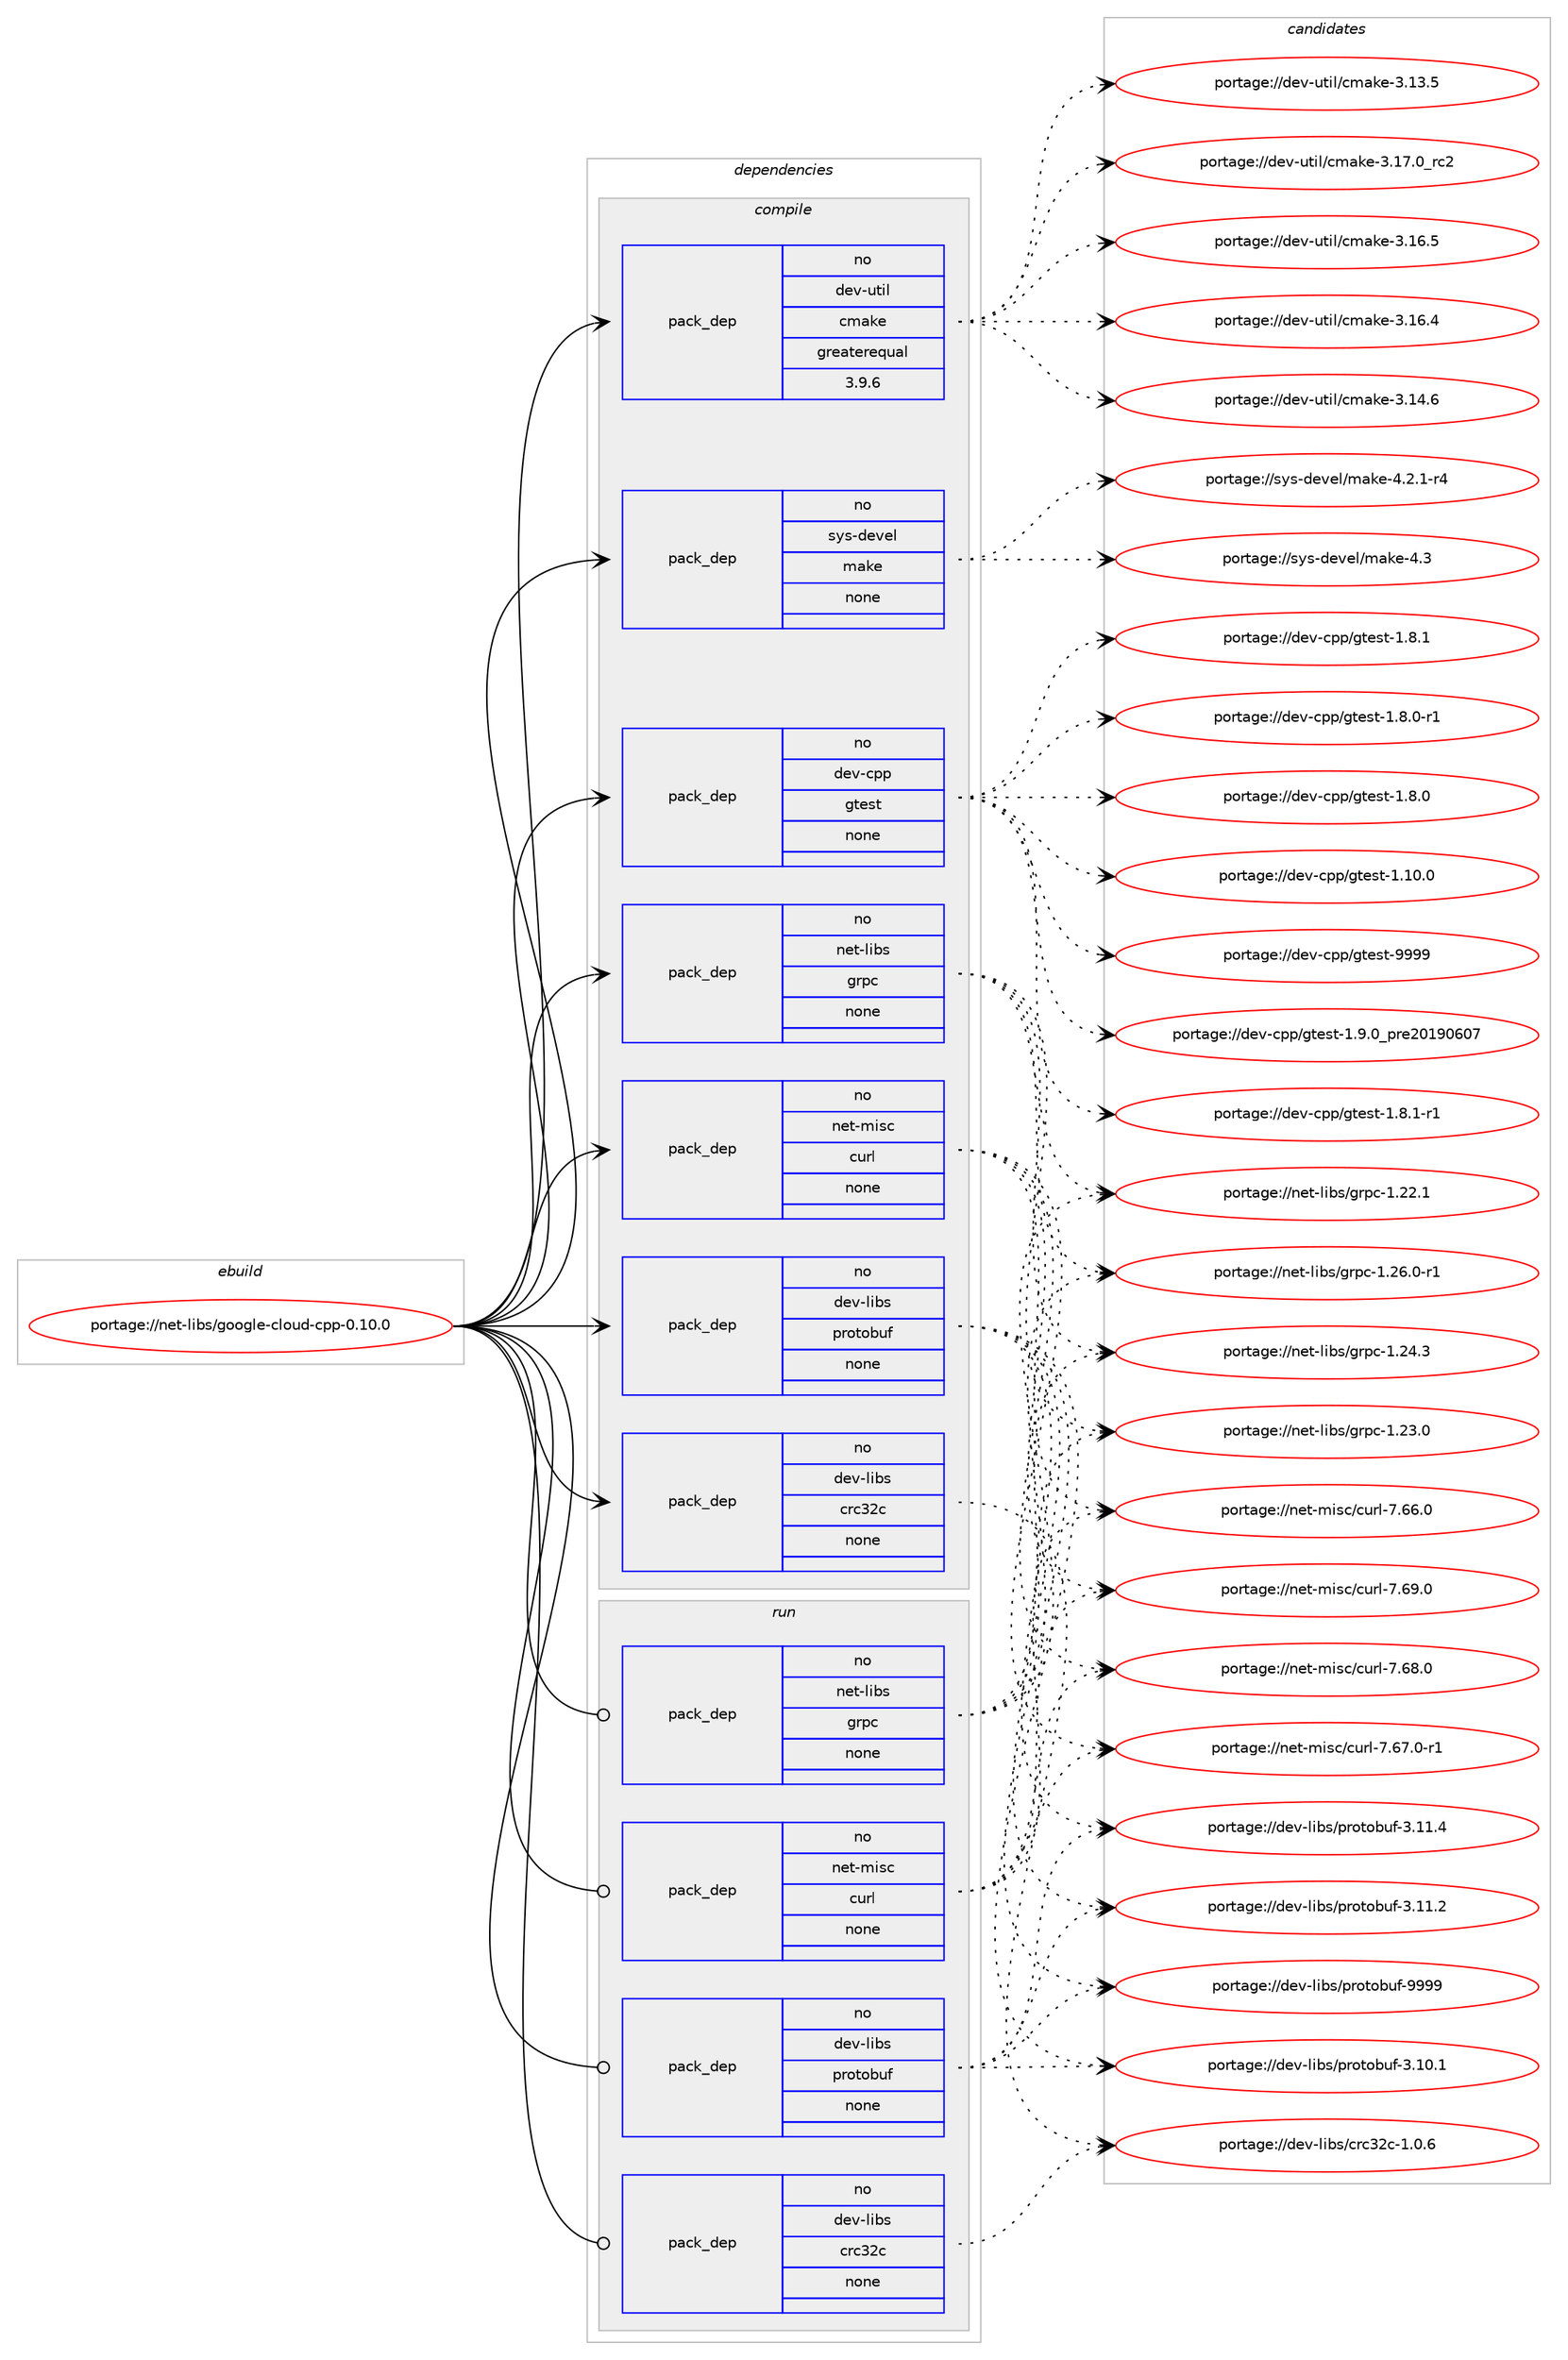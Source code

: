 digraph prolog {

# *************
# Graph options
# *************

newrank=true;
concentrate=true;
compound=true;
graph [rankdir=LR,fontname=Helvetica,fontsize=10,ranksep=1.5];#, ranksep=2.5, nodesep=0.2];
edge  [arrowhead=vee];
node  [fontname=Helvetica,fontsize=10];

# **********
# The ebuild
# **********

subgraph cluster_leftcol {
color=gray;
rank=same;
label=<<i>ebuild</i>>;
id [label="portage://net-libs/google-cloud-cpp-0.10.0", color=red, width=4, href="../net-libs/google-cloud-cpp-0.10.0.svg"];
}

# ****************
# The dependencies
# ****************

subgraph cluster_midcol {
color=gray;
label=<<i>dependencies</i>>;
subgraph cluster_compile {
fillcolor="#eeeeee";
style=filled;
label=<<i>compile</i>>;
subgraph pack46013 {
dependency58828 [label=<<TABLE BORDER="0" CELLBORDER="1" CELLSPACING="0" CELLPADDING="4" WIDTH="220"><TR><TD ROWSPAN="6" CELLPADDING="30">pack_dep</TD></TR><TR><TD WIDTH="110">no</TD></TR><TR><TD>dev-cpp</TD></TR><TR><TD>gtest</TD></TR><TR><TD>none</TD></TR><TR><TD></TD></TR></TABLE>>, shape=none, color=blue];
}
id:e -> dependency58828:w [weight=20,style="solid",arrowhead="vee"];
subgraph pack46014 {
dependency58829 [label=<<TABLE BORDER="0" CELLBORDER="1" CELLSPACING="0" CELLPADDING="4" WIDTH="220"><TR><TD ROWSPAN="6" CELLPADDING="30">pack_dep</TD></TR><TR><TD WIDTH="110">no</TD></TR><TR><TD>dev-libs</TD></TR><TR><TD>crc32c</TD></TR><TR><TD>none</TD></TR><TR><TD></TD></TR></TABLE>>, shape=none, color=blue];
}
id:e -> dependency58829:w [weight=20,style="solid",arrowhead="vee"];
subgraph pack46015 {
dependency58830 [label=<<TABLE BORDER="0" CELLBORDER="1" CELLSPACING="0" CELLPADDING="4" WIDTH="220"><TR><TD ROWSPAN="6" CELLPADDING="30">pack_dep</TD></TR><TR><TD WIDTH="110">no</TD></TR><TR><TD>dev-libs</TD></TR><TR><TD>protobuf</TD></TR><TR><TD>none</TD></TR><TR><TD></TD></TR></TABLE>>, shape=none, color=blue];
}
id:e -> dependency58830:w [weight=20,style="solid",arrowhead="vee"];
subgraph pack46016 {
dependency58831 [label=<<TABLE BORDER="0" CELLBORDER="1" CELLSPACING="0" CELLPADDING="4" WIDTH="220"><TR><TD ROWSPAN="6" CELLPADDING="30">pack_dep</TD></TR><TR><TD WIDTH="110">no</TD></TR><TR><TD>dev-util</TD></TR><TR><TD>cmake</TD></TR><TR><TD>greaterequal</TD></TR><TR><TD>3.9.6</TD></TR></TABLE>>, shape=none, color=blue];
}
id:e -> dependency58831:w [weight=20,style="solid",arrowhead="vee"];
subgraph pack46017 {
dependency58832 [label=<<TABLE BORDER="0" CELLBORDER="1" CELLSPACING="0" CELLPADDING="4" WIDTH="220"><TR><TD ROWSPAN="6" CELLPADDING="30">pack_dep</TD></TR><TR><TD WIDTH="110">no</TD></TR><TR><TD>net-libs</TD></TR><TR><TD>grpc</TD></TR><TR><TD>none</TD></TR><TR><TD></TD></TR></TABLE>>, shape=none, color=blue];
}
id:e -> dependency58832:w [weight=20,style="solid",arrowhead="vee"];
subgraph pack46018 {
dependency58833 [label=<<TABLE BORDER="0" CELLBORDER="1" CELLSPACING="0" CELLPADDING="4" WIDTH="220"><TR><TD ROWSPAN="6" CELLPADDING="30">pack_dep</TD></TR><TR><TD WIDTH="110">no</TD></TR><TR><TD>net-misc</TD></TR><TR><TD>curl</TD></TR><TR><TD>none</TD></TR><TR><TD></TD></TR></TABLE>>, shape=none, color=blue];
}
id:e -> dependency58833:w [weight=20,style="solid",arrowhead="vee"];
subgraph pack46019 {
dependency58834 [label=<<TABLE BORDER="0" CELLBORDER="1" CELLSPACING="0" CELLPADDING="4" WIDTH="220"><TR><TD ROWSPAN="6" CELLPADDING="30">pack_dep</TD></TR><TR><TD WIDTH="110">no</TD></TR><TR><TD>sys-devel</TD></TR><TR><TD>make</TD></TR><TR><TD>none</TD></TR><TR><TD></TD></TR></TABLE>>, shape=none, color=blue];
}
id:e -> dependency58834:w [weight=20,style="solid",arrowhead="vee"];
}
subgraph cluster_compileandrun {
fillcolor="#eeeeee";
style=filled;
label=<<i>compile and run</i>>;
}
subgraph cluster_run {
fillcolor="#eeeeee";
style=filled;
label=<<i>run</i>>;
subgraph pack46020 {
dependency58835 [label=<<TABLE BORDER="0" CELLBORDER="1" CELLSPACING="0" CELLPADDING="4" WIDTH="220"><TR><TD ROWSPAN="6" CELLPADDING="30">pack_dep</TD></TR><TR><TD WIDTH="110">no</TD></TR><TR><TD>dev-libs</TD></TR><TR><TD>crc32c</TD></TR><TR><TD>none</TD></TR><TR><TD></TD></TR></TABLE>>, shape=none, color=blue];
}
id:e -> dependency58835:w [weight=20,style="solid",arrowhead="odot"];
subgraph pack46021 {
dependency58836 [label=<<TABLE BORDER="0" CELLBORDER="1" CELLSPACING="0" CELLPADDING="4" WIDTH="220"><TR><TD ROWSPAN="6" CELLPADDING="30">pack_dep</TD></TR><TR><TD WIDTH="110">no</TD></TR><TR><TD>dev-libs</TD></TR><TR><TD>protobuf</TD></TR><TR><TD>none</TD></TR><TR><TD></TD></TR></TABLE>>, shape=none, color=blue];
}
id:e -> dependency58836:w [weight=20,style="solid",arrowhead="odot"];
subgraph pack46022 {
dependency58837 [label=<<TABLE BORDER="0" CELLBORDER="1" CELLSPACING="0" CELLPADDING="4" WIDTH="220"><TR><TD ROWSPAN="6" CELLPADDING="30">pack_dep</TD></TR><TR><TD WIDTH="110">no</TD></TR><TR><TD>net-libs</TD></TR><TR><TD>grpc</TD></TR><TR><TD>none</TD></TR><TR><TD></TD></TR></TABLE>>, shape=none, color=blue];
}
id:e -> dependency58837:w [weight=20,style="solid",arrowhead="odot"];
subgraph pack46023 {
dependency58838 [label=<<TABLE BORDER="0" CELLBORDER="1" CELLSPACING="0" CELLPADDING="4" WIDTH="220"><TR><TD ROWSPAN="6" CELLPADDING="30">pack_dep</TD></TR><TR><TD WIDTH="110">no</TD></TR><TR><TD>net-misc</TD></TR><TR><TD>curl</TD></TR><TR><TD>none</TD></TR><TR><TD></TD></TR></TABLE>>, shape=none, color=blue];
}
id:e -> dependency58838:w [weight=20,style="solid",arrowhead="odot"];
}
}

# **************
# The candidates
# **************

subgraph cluster_choices {
rank=same;
color=gray;
label=<<i>candidates</i>>;

subgraph choice46013 {
color=black;
nodesep=1;
choice1001011184599112112471031161011151164557575757 [label="portage://dev-cpp/gtest-9999", color=red, width=4,href="../dev-cpp/gtest-9999.svg"];
choice100101118459911211247103116101115116454946574648951121141015048495748544855 [label="portage://dev-cpp/gtest-1.9.0_pre20190607", color=red, width=4,href="../dev-cpp/gtest-1.9.0_pre20190607.svg"];
choice1001011184599112112471031161011151164549465646494511449 [label="portage://dev-cpp/gtest-1.8.1-r1", color=red, width=4,href="../dev-cpp/gtest-1.8.1-r1.svg"];
choice100101118459911211247103116101115116454946564649 [label="portage://dev-cpp/gtest-1.8.1", color=red, width=4,href="../dev-cpp/gtest-1.8.1.svg"];
choice1001011184599112112471031161011151164549465646484511449 [label="portage://dev-cpp/gtest-1.8.0-r1", color=red, width=4,href="../dev-cpp/gtest-1.8.0-r1.svg"];
choice100101118459911211247103116101115116454946564648 [label="portage://dev-cpp/gtest-1.8.0", color=red, width=4,href="../dev-cpp/gtest-1.8.0.svg"];
choice10010111845991121124710311610111511645494649484648 [label="portage://dev-cpp/gtest-1.10.0", color=red, width=4,href="../dev-cpp/gtest-1.10.0.svg"];
dependency58828:e -> choice1001011184599112112471031161011151164557575757:w [style=dotted,weight="100"];
dependency58828:e -> choice100101118459911211247103116101115116454946574648951121141015048495748544855:w [style=dotted,weight="100"];
dependency58828:e -> choice1001011184599112112471031161011151164549465646494511449:w [style=dotted,weight="100"];
dependency58828:e -> choice100101118459911211247103116101115116454946564649:w [style=dotted,weight="100"];
dependency58828:e -> choice1001011184599112112471031161011151164549465646484511449:w [style=dotted,weight="100"];
dependency58828:e -> choice100101118459911211247103116101115116454946564648:w [style=dotted,weight="100"];
dependency58828:e -> choice10010111845991121124710311610111511645494649484648:w [style=dotted,weight="100"];
}
subgraph choice46014 {
color=black;
nodesep=1;
choice1001011184510810598115479911499515099454946484654 [label="portage://dev-libs/crc32c-1.0.6", color=red, width=4,href="../dev-libs/crc32c-1.0.6.svg"];
dependency58829:e -> choice1001011184510810598115479911499515099454946484654:w [style=dotted,weight="100"];
}
subgraph choice46015 {
color=black;
nodesep=1;
choice100101118451081059811547112114111116111981171024557575757 [label="portage://dev-libs/protobuf-9999", color=red, width=4,href="../dev-libs/protobuf-9999.svg"];
choice1001011184510810598115471121141111161119811710245514649494652 [label="portage://dev-libs/protobuf-3.11.4", color=red, width=4,href="../dev-libs/protobuf-3.11.4.svg"];
choice1001011184510810598115471121141111161119811710245514649494650 [label="portage://dev-libs/protobuf-3.11.2", color=red, width=4,href="../dev-libs/protobuf-3.11.2.svg"];
choice1001011184510810598115471121141111161119811710245514649484649 [label="portage://dev-libs/protobuf-3.10.1", color=red, width=4,href="../dev-libs/protobuf-3.10.1.svg"];
dependency58830:e -> choice100101118451081059811547112114111116111981171024557575757:w [style=dotted,weight="100"];
dependency58830:e -> choice1001011184510810598115471121141111161119811710245514649494652:w [style=dotted,weight="100"];
dependency58830:e -> choice1001011184510810598115471121141111161119811710245514649494650:w [style=dotted,weight="100"];
dependency58830:e -> choice1001011184510810598115471121141111161119811710245514649484649:w [style=dotted,weight="100"];
}
subgraph choice46016 {
color=black;
nodesep=1;
choice1001011184511711610510847991099710710145514649554648951149950 [label="portage://dev-util/cmake-3.17.0_rc2", color=red, width=4,href="../dev-util/cmake-3.17.0_rc2.svg"];
choice1001011184511711610510847991099710710145514649544653 [label="portage://dev-util/cmake-3.16.5", color=red, width=4,href="../dev-util/cmake-3.16.5.svg"];
choice1001011184511711610510847991099710710145514649544652 [label="portage://dev-util/cmake-3.16.4", color=red, width=4,href="../dev-util/cmake-3.16.4.svg"];
choice1001011184511711610510847991099710710145514649524654 [label="portage://dev-util/cmake-3.14.6", color=red, width=4,href="../dev-util/cmake-3.14.6.svg"];
choice1001011184511711610510847991099710710145514649514653 [label="portage://dev-util/cmake-3.13.5", color=red, width=4,href="../dev-util/cmake-3.13.5.svg"];
dependency58831:e -> choice1001011184511711610510847991099710710145514649554648951149950:w [style=dotted,weight="100"];
dependency58831:e -> choice1001011184511711610510847991099710710145514649544653:w [style=dotted,weight="100"];
dependency58831:e -> choice1001011184511711610510847991099710710145514649544652:w [style=dotted,weight="100"];
dependency58831:e -> choice1001011184511711610510847991099710710145514649524654:w [style=dotted,weight="100"];
dependency58831:e -> choice1001011184511711610510847991099710710145514649514653:w [style=dotted,weight="100"];
}
subgraph choice46017 {
color=black;
nodesep=1;
choice11010111645108105981154710311411299454946505446484511449 [label="portage://net-libs/grpc-1.26.0-r1", color=red, width=4,href="../net-libs/grpc-1.26.0-r1.svg"];
choice1101011164510810598115471031141129945494650524651 [label="portage://net-libs/grpc-1.24.3", color=red, width=4,href="../net-libs/grpc-1.24.3.svg"];
choice1101011164510810598115471031141129945494650514648 [label="portage://net-libs/grpc-1.23.0", color=red, width=4,href="../net-libs/grpc-1.23.0.svg"];
choice1101011164510810598115471031141129945494650504649 [label="portage://net-libs/grpc-1.22.1", color=red, width=4,href="../net-libs/grpc-1.22.1.svg"];
dependency58832:e -> choice11010111645108105981154710311411299454946505446484511449:w [style=dotted,weight="100"];
dependency58832:e -> choice1101011164510810598115471031141129945494650524651:w [style=dotted,weight="100"];
dependency58832:e -> choice1101011164510810598115471031141129945494650514648:w [style=dotted,weight="100"];
dependency58832:e -> choice1101011164510810598115471031141129945494650504649:w [style=dotted,weight="100"];
}
subgraph choice46018 {
color=black;
nodesep=1;
choice1101011164510910511599479911711410845554654574648 [label="portage://net-misc/curl-7.69.0", color=red, width=4,href="../net-misc/curl-7.69.0.svg"];
choice1101011164510910511599479911711410845554654564648 [label="portage://net-misc/curl-7.68.0", color=red, width=4,href="../net-misc/curl-7.68.0.svg"];
choice11010111645109105115994799117114108455546545546484511449 [label="portage://net-misc/curl-7.67.0-r1", color=red, width=4,href="../net-misc/curl-7.67.0-r1.svg"];
choice1101011164510910511599479911711410845554654544648 [label="portage://net-misc/curl-7.66.0", color=red, width=4,href="../net-misc/curl-7.66.0.svg"];
dependency58833:e -> choice1101011164510910511599479911711410845554654574648:w [style=dotted,weight="100"];
dependency58833:e -> choice1101011164510910511599479911711410845554654564648:w [style=dotted,weight="100"];
dependency58833:e -> choice11010111645109105115994799117114108455546545546484511449:w [style=dotted,weight="100"];
dependency58833:e -> choice1101011164510910511599479911711410845554654544648:w [style=dotted,weight="100"];
}
subgraph choice46019 {
color=black;
nodesep=1;
choice11512111545100101118101108471099710710145524651 [label="portage://sys-devel/make-4.3", color=red, width=4,href="../sys-devel/make-4.3.svg"];
choice1151211154510010111810110847109971071014552465046494511452 [label="portage://sys-devel/make-4.2.1-r4", color=red, width=4,href="../sys-devel/make-4.2.1-r4.svg"];
dependency58834:e -> choice11512111545100101118101108471099710710145524651:w [style=dotted,weight="100"];
dependency58834:e -> choice1151211154510010111810110847109971071014552465046494511452:w [style=dotted,weight="100"];
}
subgraph choice46020 {
color=black;
nodesep=1;
choice1001011184510810598115479911499515099454946484654 [label="portage://dev-libs/crc32c-1.0.6", color=red, width=4,href="../dev-libs/crc32c-1.0.6.svg"];
dependency58835:e -> choice1001011184510810598115479911499515099454946484654:w [style=dotted,weight="100"];
}
subgraph choice46021 {
color=black;
nodesep=1;
choice100101118451081059811547112114111116111981171024557575757 [label="portage://dev-libs/protobuf-9999", color=red, width=4,href="../dev-libs/protobuf-9999.svg"];
choice1001011184510810598115471121141111161119811710245514649494652 [label="portage://dev-libs/protobuf-3.11.4", color=red, width=4,href="../dev-libs/protobuf-3.11.4.svg"];
choice1001011184510810598115471121141111161119811710245514649494650 [label="portage://dev-libs/protobuf-3.11.2", color=red, width=4,href="../dev-libs/protobuf-3.11.2.svg"];
choice1001011184510810598115471121141111161119811710245514649484649 [label="portage://dev-libs/protobuf-3.10.1", color=red, width=4,href="../dev-libs/protobuf-3.10.1.svg"];
dependency58836:e -> choice100101118451081059811547112114111116111981171024557575757:w [style=dotted,weight="100"];
dependency58836:e -> choice1001011184510810598115471121141111161119811710245514649494652:w [style=dotted,weight="100"];
dependency58836:e -> choice1001011184510810598115471121141111161119811710245514649494650:w [style=dotted,weight="100"];
dependency58836:e -> choice1001011184510810598115471121141111161119811710245514649484649:w [style=dotted,weight="100"];
}
subgraph choice46022 {
color=black;
nodesep=1;
choice11010111645108105981154710311411299454946505446484511449 [label="portage://net-libs/grpc-1.26.0-r1", color=red, width=4,href="../net-libs/grpc-1.26.0-r1.svg"];
choice1101011164510810598115471031141129945494650524651 [label="portage://net-libs/grpc-1.24.3", color=red, width=4,href="../net-libs/grpc-1.24.3.svg"];
choice1101011164510810598115471031141129945494650514648 [label="portage://net-libs/grpc-1.23.0", color=red, width=4,href="../net-libs/grpc-1.23.0.svg"];
choice1101011164510810598115471031141129945494650504649 [label="portage://net-libs/grpc-1.22.1", color=red, width=4,href="../net-libs/grpc-1.22.1.svg"];
dependency58837:e -> choice11010111645108105981154710311411299454946505446484511449:w [style=dotted,weight="100"];
dependency58837:e -> choice1101011164510810598115471031141129945494650524651:w [style=dotted,weight="100"];
dependency58837:e -> choice1101011164510810598115471031141129945494650514648:w [style=dotted,weight="100"];
dependency58837:e -> choice1101011164510810598115471031141129945494650504649:w [style=dotted,weight="100"];
}
subgraph choice46023 {
color=black;
nodesep=1;
choice1101011164510910511599479911711410845554654574648 [label="portage://net-misc/curl-7.69.0", color=red, width=4,href="../net-misc/curl-7.69.0.svg"];
choice1101011164510910511599479911711410845554654564648 [label="portage://net-misc/curl-7.68.0", color=red, width=4,href="../net-misc/curl-7.68.0.svg"];
choice11010111645109105115994799117114108455546545546484511449 [label="portage://net-misc/curl-7.67.0-r1", color=red, width=4,href="../net-misc/curl-7.67.0-r1.svg"];
choice1101011164510910511599479911711410845554654544648 [label="portage://net-misc/curl-7.66.0", color=red, width=4,href="../net-misc/curl-7.66.0.svg"];
dependency58838:e -> choice1101011164510910511599479911711410845554654574648:w [style=dotted,weight="100"];
dependency58838:e -> choice1101011164510910511599479911711410845554654564648:w [style=dotted,weight="100"];
dependency58838:e -> choice11010111645109105115994799117114108455546545546484511449:w [style=dotted,weight="100"];
dependency58838:e -> choice1101011164510910511599479911711410845554654544648:w [style=dotted,weight="100"];
}
}

}
